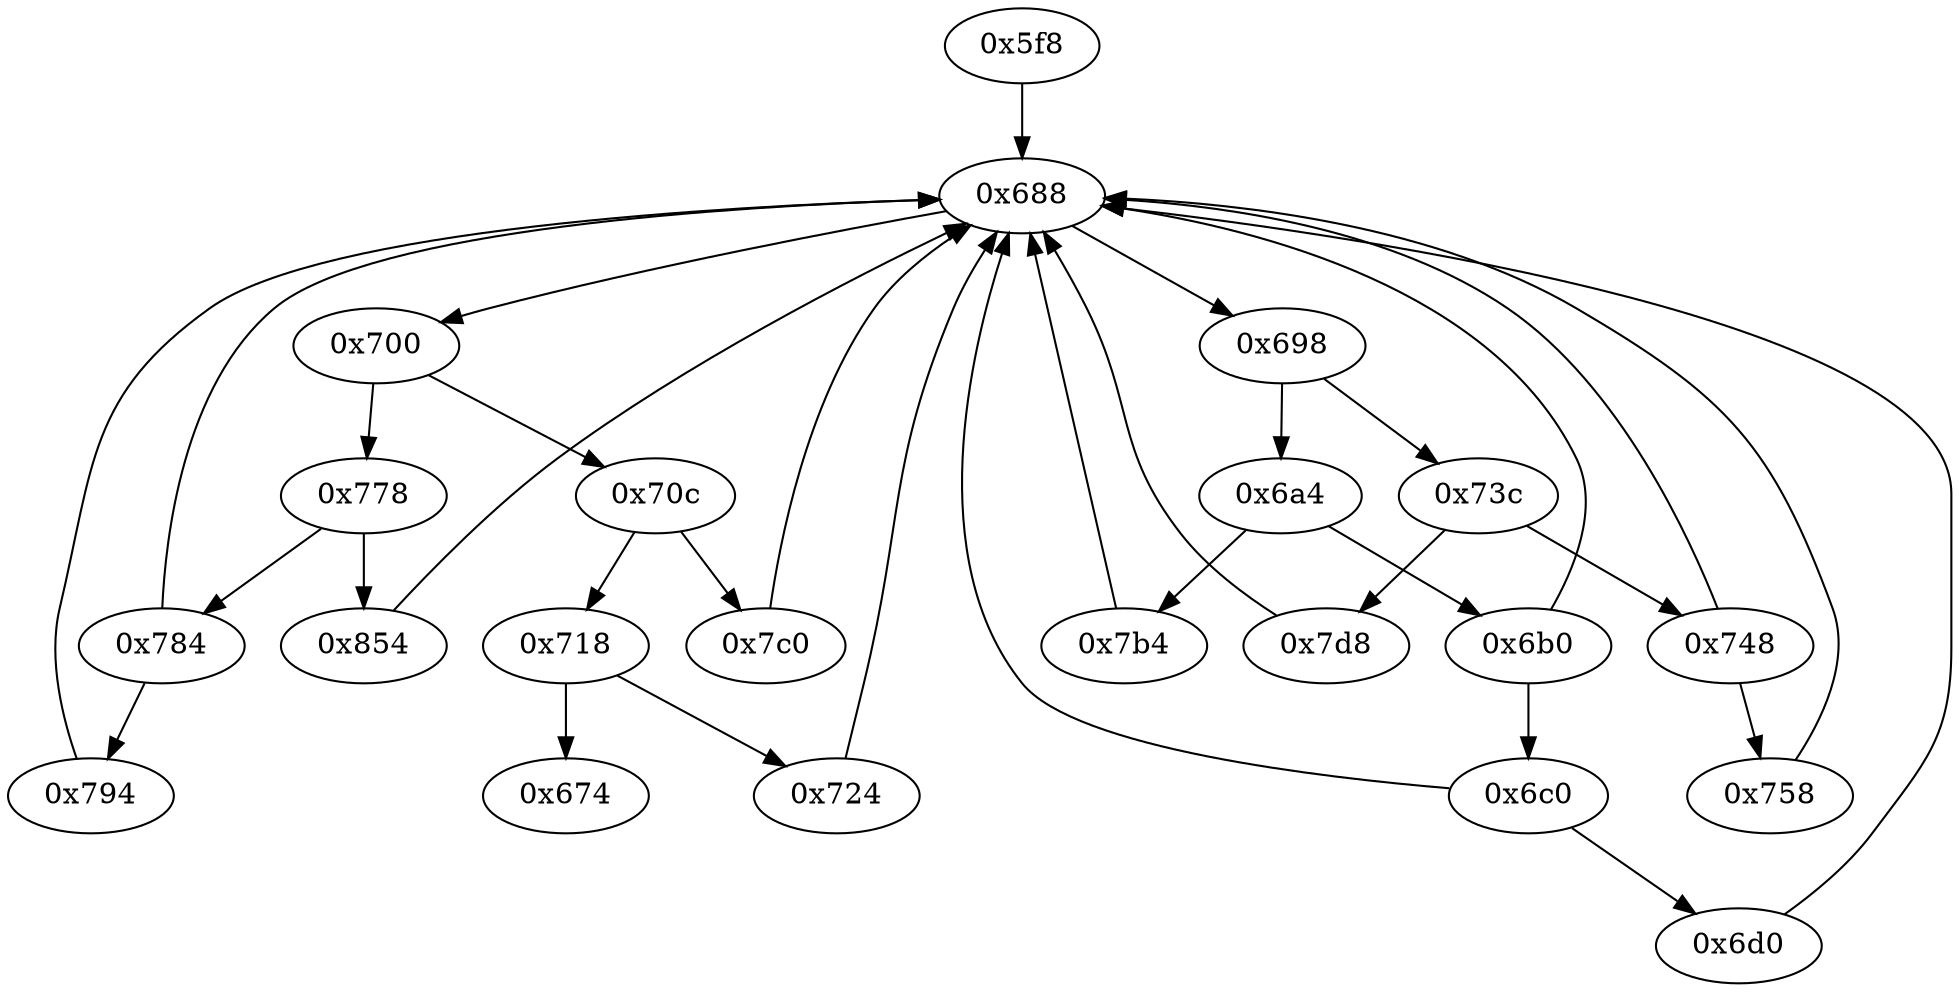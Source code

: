 strict digraph "" {
	"0x688"	 [opcode="[u'mov', u'ldr', u'cmp', u'b']"];
	"0x698"	 [opcode="[u'ldr', u'cmp', u'b']"];
	"0x688" -> "0x698";
	"0x700"	 [opcode="[u'ldr', u'cmp', u'b']"];
	"0x688" -> "0x700";
	"0x784"	 [opcode="[u'ldr', u'cmp', u'mov', u'b']"];
	"0x784" -> "0x688";
	"0x794"	 [opcode="[u'str', u'str', u'ldr', u'ldr', u'ldr', u'cmp', u'mov', u'b']"];
	"0x784" -> "0x794";
	"0x6a4"	 [opcode="[u'ldr', u'cmp', u'b']"];
	"0x7b4"	 [opcode="[u'mov', u'mov', u'b']"];
	"0x6a4" -> "0x7b4";
	"0x6b0"	 [opcode="[u'ldr', u'cmp', u'mov', u'b']"];
	"0x6a4" -> "0x6b0";
	"0x7c0"	 [opcode="[u'ldr', u'mov', u'ldr', u'ldrb', u'mov', u'b']"];
	"0x7c0" -> "0x688";
	"0x674"	 [opcode="[u'ldr', u'cmp', u'mov', u'sub', u'pop']"];
	"0x718"	 [opcode="[u'ldr', u'cmp', u'b']"];
	"0x718" -> "0x674";
	"0x724"	 [opcode="[u'ldrb', u'ldr', u'ldr', u'cmp', u'mov', u'b']"];
	"0x718" -> "0x724";
	"0x6c0"	 [opcode="[u'ldr', u'cmp', u'mov', u'b']"];
	"0x6c0" -> "0x688";
	"0x6d0"	 [opcode="[u'ldrb', u'ldrb', u'eor', u'tst', u'mov', u'mov', u'cmp', u'mov', u'mov', u'cmp', u'mov', u'b']"];
	"0x6c0" -> "0x6d0";
	"0x70c"	 [opcode="[u'ldr', u'cmp', u'b']"];
	"0x70c" -> "0x7c0";
	"0x70c" -> "0x718";
	"0x778"	 [opcode="[u'ldr', u'cmp', u'b']"];
	"0x778" -> "0x784";
	"0x854"	 [opcode="[u'ldr', u'ldr', u'ldr', u'ldr', u'smull', u'add', u'asr', u'add', u'smull', u'asr', u'add', u'add', u'sub', u'rsb', u'rsb', u'mov', \
u'b']"];
	"0x778" -> "0x854";
	"0x758"	 [opcode="[u'ldr', u'ldr', u'mov', u'bl', u'mov', u'mov', u'mov', u'b']"];
	"0x758" -> "0x688";
	"0x698" -> "0x6a4";
	"0x73c"	 [opcode="[u'ldr', u'cmp', u'b']"];
	"0x698" -> "0x73c";
	"0x794" -> "0x688";
	"0x7b4" -> "0x688";
	"0x6d0" -> "0x688";
	"0x700" -> "0x70c";
	"0x700" -> "0x778";
	"0x7d8"	 [opcode="[u'ldr', u'ldr', u'cmp', u'mov', u'mov', u'strb', u'ldr', u'ldr', u'ldr', u'add', u'sub', u'sub', u'mul', u'mvn', u'eor', u'and', \
u'ldr', u'ldr', u'mov', u'mov', u'cmp', u'mov', u'cmp', u'mov', u'mov', u'cmp', u'mov', u'mov', u'teq', u'mov', u'b']"];
	"0x7d8" -> "0x688";
	"0x724" -> "0x688";
	"0x6b0" -> "0x688";
	"0x6b0" -> "0x6c0";
	"0x854" -> "0x688";
	"0x748"	 [opcode="[u'ldr', u'cmp', u'mov', u'b']"];
	"0x748" -> "0x688";
	"0x748" -> "0x758";
	"0x73c" -> "0x7d8";
	"0x73c" -> "0x748";
	"0x5f8"	 [opcode="[u'push', u'add', u'sub', u'str', u'ldr', u'str', u'ldr', u'rsb', u'mvn', u'mul', u'mvn', u'mov', u'eor', u'tst', u'ldr', u'mov', \
u'mov', u'strb', u'ldr', u'ldr', u'add', u'cmp', u'mov', u'strb', u'ldr', u'ldr', u'ldr', u'ldr', u'ldr', u'str', u'b']"];
	"0x5f8" -> "0x688";
}
